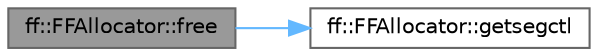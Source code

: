 digraph "ff::FFAllocator::free"
{
 // LATEX_PDF_SIZE
  bgcolor="transparent";
  edge [fontname=Helvetica,fontsize=10,labelfontname=Helvetica,labelfontsize=10];
  node [fontname=Helvetica,fontsize=10,shape=box,height=0.2,width=0.4];
  rankdir="LR";
  Node1 [id="Node000001",label="ff::FFAllocator::free",height=0.2,width=0.4,color="gray40", fillcolor="grey60", style="filled", fontcolor="black",tooltip="free"];
  Node1 -> Node2 [id="edge1_Node000001_Node000002",color="steelblue1",style="solid",tooltip=" "];
  Node2 [id="Node000002",label="ff::FFAllocator::getsegctl",height=0.2,width=0.4,color="grey40", fillcolor="white", style="filled",URL="$classff_1_1_f_f_allocator.html#a5c331370c04418cec3e151782994ac2b",tooltip=" "];
}

